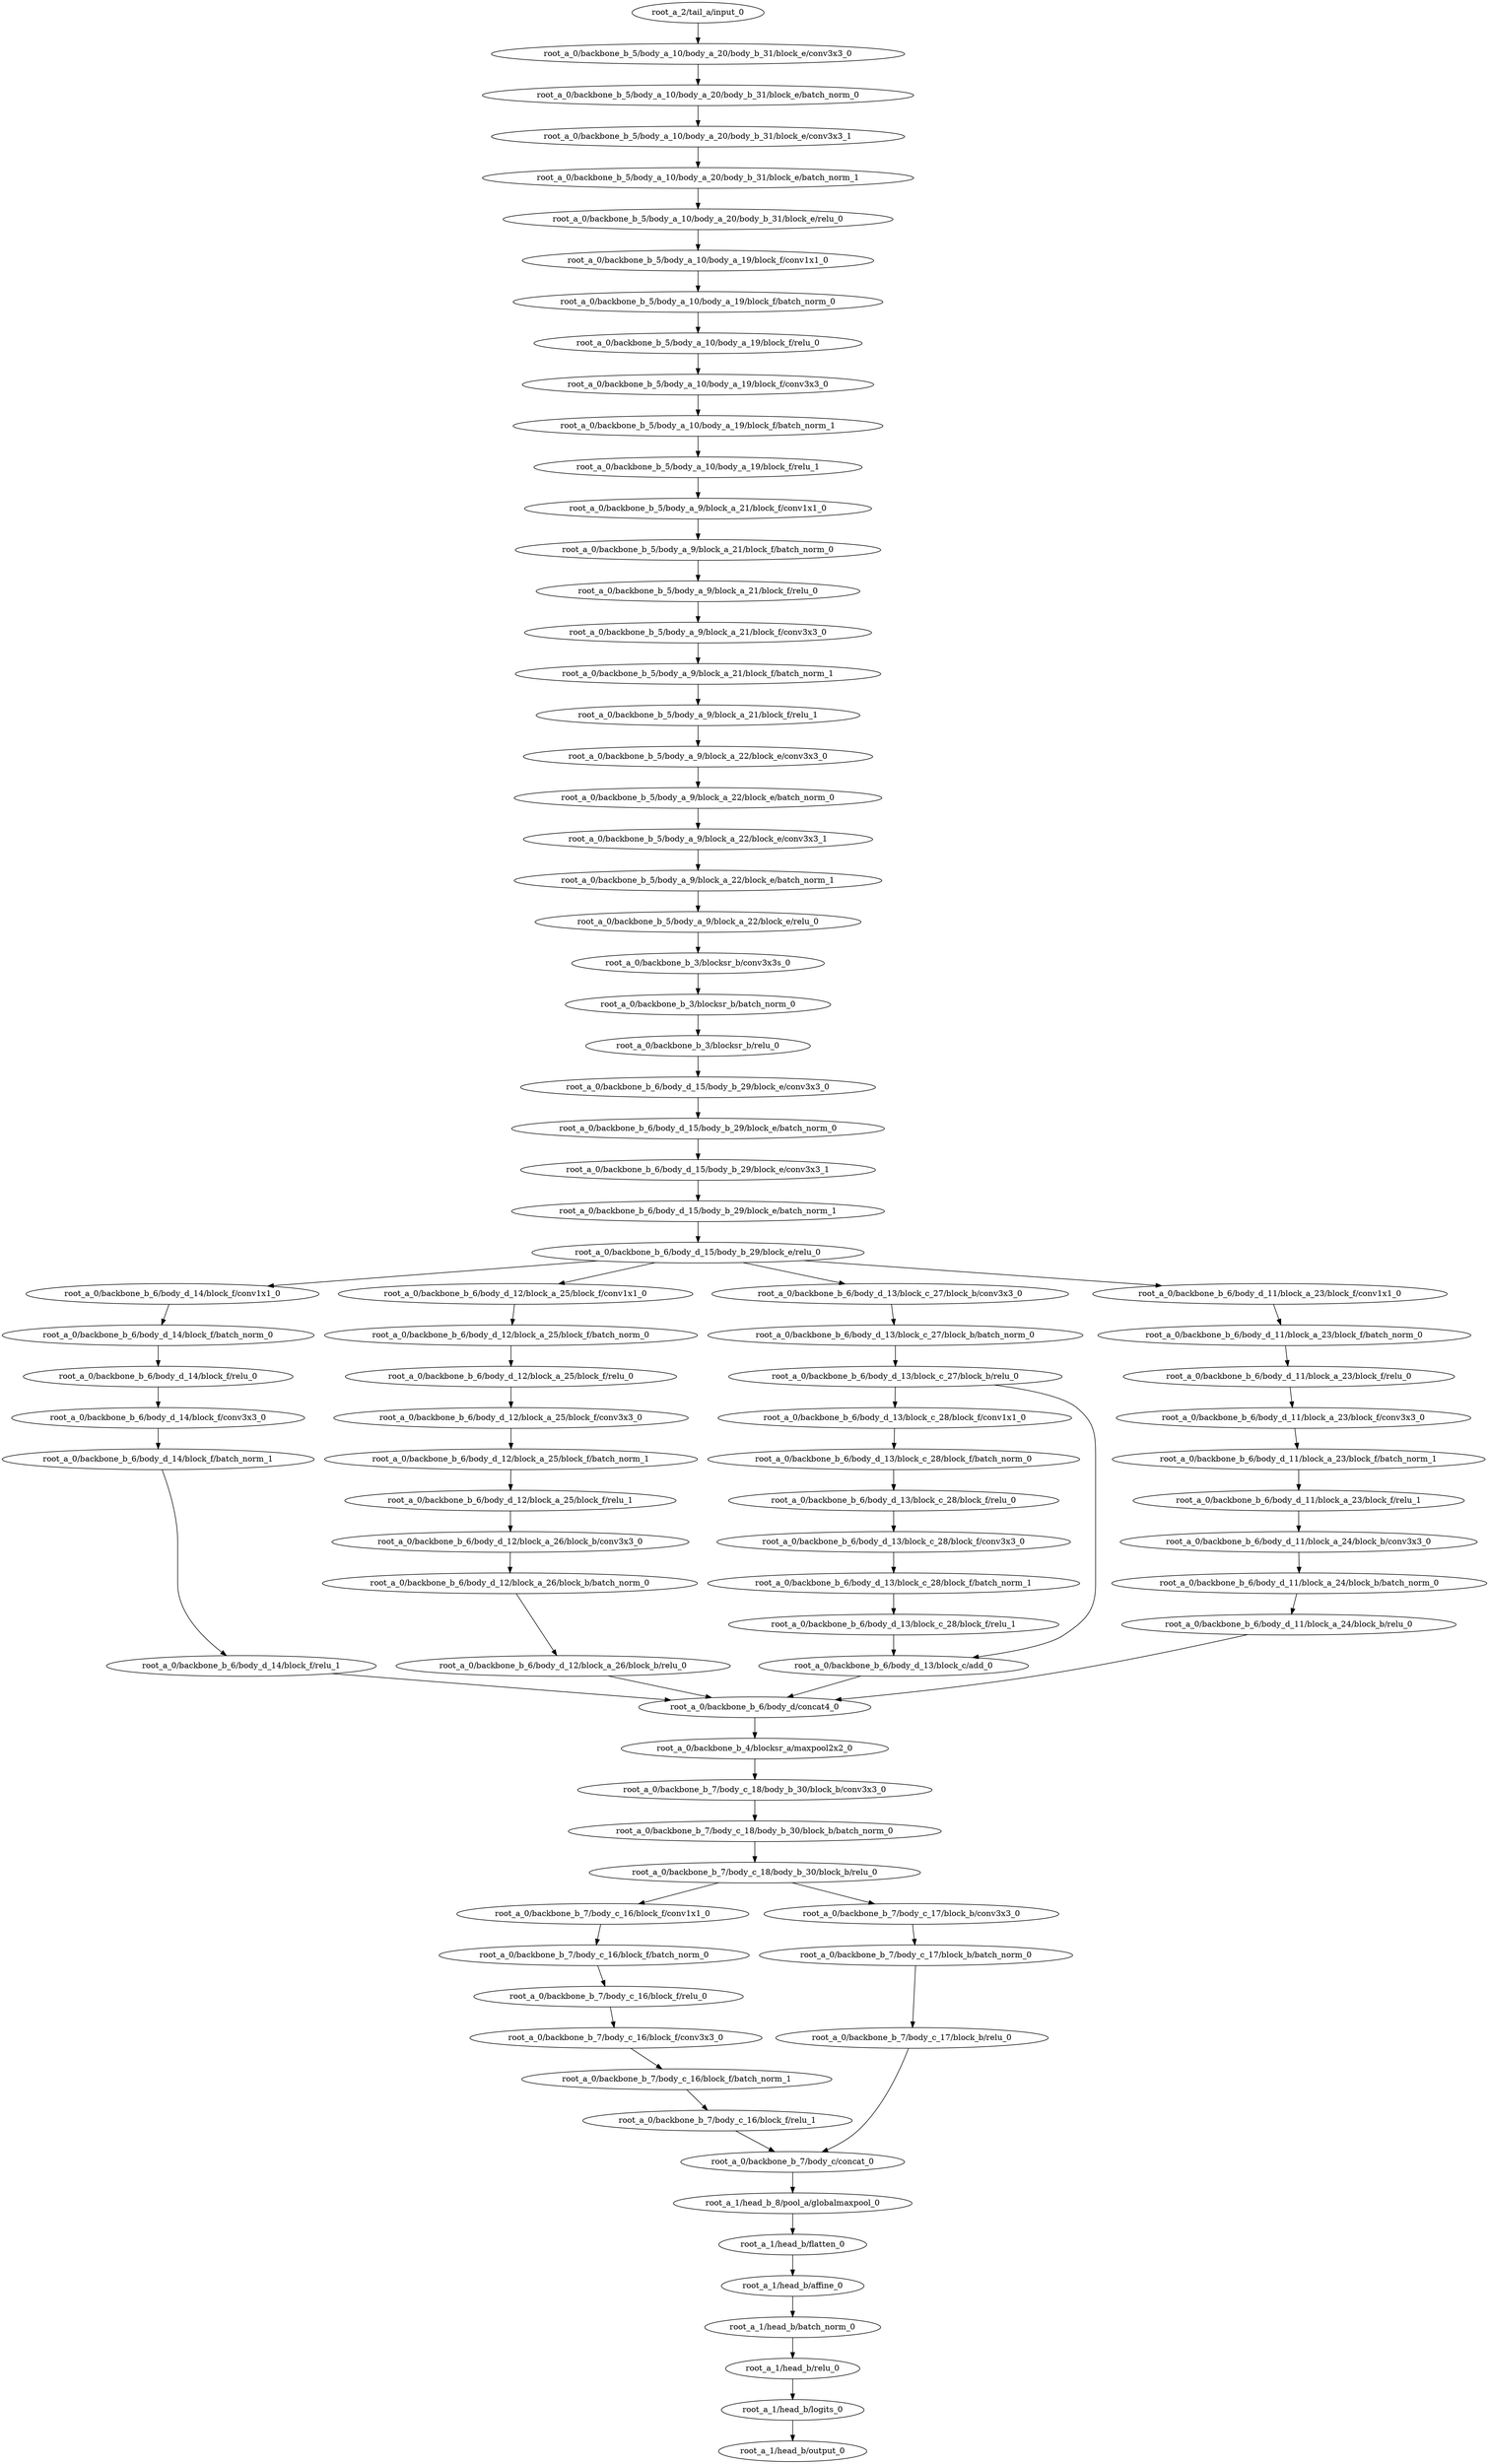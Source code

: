 digraph root_a {
	"root_a_2/tail_a/input_0"
	"root_a_0/backbone_b_5/body_a_10/body_a_20/body_b_31/block_e/conv3x3_0"
	"root_a_0/backbone_b_5/body_a_10/body_a_20/body_b_31/block_e/batch_norm_0"
	"root_a_0/backbone_b_5/body_a_10/body_a_20/body_b_31/block_e/conv3x3_1"
	"root_a_0/backbone_b_5/body_a_10/body_a_20/body_b_31/block_e/batch_norm_1"
	"root_a_0/backbone_b_5/body_a_10/body_a_20/body_b_31/block_e/relu_0"
	"root_a_0/backbone_b_5/body_a_10/body_a_19/block_f/conv1x1_0"
	"root_a_0/backbone_b_5/body_a_10/body_a_19/block_f/batch_norm_0"
	"root_a_0/backbone_b_5/body_a_10/body_a_19/block_f/relu_0"
	"root_a_0/backbone_b_5/body_a_10/body_a_19/block_f/conv3x3_0"
	"root_a_0/backbone_b_5/body_a_10/body_a_19/block_f/batch_norm_1"
	"root_a_0/backbone_b_5/body_a_10/body_a_19/block_f/relu_1"
	"root_a_0/backbone_b_5/body_a_9/block_a_21/block_f/conv1x1_0"
	"root_a_0/backbone_b_5/body_a_9/block_a_21/block_f/batch_norm_0"
	"root_a_0/backbone_b_5/body_a_9/block_a_21/block_f/relu_0"
	"root_a_0/backbone_b_5/body_a_9/block_a_21/block_f/conv3x3_0"
	"root_a_0/backbone_b_5/body_a_9/block_a_21/block_f/batch_norm_1"
	"root_a_0/backbone_b_5/body_a_9/block_a_21/block_f/relu_1"
	"root_a_0/backbone_b_5/body_a_9/block_a_22/block_e/conv3x3_0"
	"root_a_0/backbone_b_5/body_a_9/block_a_22/block_e/batch_norm_0"
	"root_a_0/backbone_b_5/body_a_9/block_a_22/block_e/conv3x3_1"
	"root_a_0/backbone_b_5/body_a_9/block_a_22/block_e/batch_norm_1"
	"root_a_0/backbone_b_5/body_a_9/block_a_22/block_e/relu_0"
	"root_a_0/backbone_b_3/blocksr_b/conv3x3s_0"
	"root_a_0/backbone_b_3/blocksr_b/batch_norm_0"
	"root_a_0/backbone_b_3/blocksr_b/relu_0"
	"root_a_0/backbone_b_6/body_d_15/body_b_29/block_e/conv3x3_0"
	"root_a_0/backbone_b_6/body_d_15/body_b_29/block_e/batch_norm_0"
	"root_a_0/backbone_b_6/body_d_15/body_b_29/block_e/conv3x3_1"
	"root_a_0/backbone_b_6/body_d_15/body_b_29/block_e/batch_norm_1"
	"root_a_0/backbone_b_6/body_d_15/body_b_29/block_e/relu_0"
	"root_a_0/backbone_b_6/body_d_14/block_f/conv1x1_0"
	"root_a_0/backbone_b_6/body_d_14/block_f/batch_norm_0"
	"root_a_0/backbone_b_6/body_d_14/block_f/relu_0"
	"root_a_0/backbone_b_6/body_d_14/block_f/conv3x3_0"
	"root_a_0/backbone_b_6/body_d_14/block_f/batch_norm_1"
	"root_a_0/backbone_b_6/body_d_14/block_f/relu_1"
	"root_a_0/backbone_b_6/body_d_12/block_a_25/block_f/conv1x1_0"
	"root_a_0/backbone_b_6/body_d_12/block_a_25/block_f/batch_norm_0"
	"root_a_0/backbone_b_6/body_d_12/block_a_25/block_f/relu_0"
	"root_a_0/backbone_b_6/body_d_12/block_a_25/block_f/conv3x3_0"
	"root_a_0/backbone_b_6/body_d_12/block_a_25/block_f/batch_norm_1"
	"root_a_0/backbone_b_6/body_d_12/block_a_25/block_f/relu_1"
	"root_a_0/backbone_b_6/body_d_12/block_a_26/block_b/conv3x3_0"
	"root_a_0/backbone_b_6/body_d_12/block_a_26/block_b/batch_norm_0"
	"root_a_0/backbone_b_6/body_d_12/block_a_26/block_b/relu_0"
	"root_a_0/backbone_b_6/body_d_13/block_c_27/block_b/conv3x3_0"
	"root_a_0/backbone_b_6/body_d_13/block_c_27/block_b/batch_norm_0"
	"root_a_0/backbone_b_6/body_d_13/block_c_27/block_b/relu_0"
	"root_a_0/backbone_b_6/body_d_13/block_c_28/block_f/conv1x1_0"
	"root_a_0/backbone_b_6/body_d_13/block_c_28/block_f/batch_norm_0"
	"root_a_0/backbone_b_6/body_d_13/block_c_28/block_f/relu_0"
	"root_a_0/backbone_b_6/body_d_13/block_c_28/block_f/conv3x3_0"
	"root_a_0/backbone_b_6/body_d_13/block_c_28/block_f/batch_norm_1"
	"root_a_0/backbone_b_6/body_d_13/block_c_28/block_f/relu_1"
	"root_a_0/backbone_b_6/body_d_13/block_c/add_0"
	"root_a_0/backbone_b_6/body_d_11/block_a_23/block_f/conv1x1_0"
	"root_a_0/backbone_b_6/body_d_11/block_a_23/block_f/batch_norm_0"
	"root_a_0/backbone_b_6/body_d_11/block_a_23/block_f/relu_0"
	"root_a_0/backbone_b_6/body_d_11/block_a_23/block_f/conv3x3_0"
	"root_a_0/backbone_b_6/body_d_11/block_a_23/block_f/batch_norm_1"
	"root_a_0/backbone_b_6/body_d_11/block_a_23/block_f/relu_1"
	"root_a_0/backbone_b_6/body_d_11/block_a_24/block_b/conv3x3_0"
	"root_a_0/backbone_b_6/body_d_11/block_a_24/block_b/batch_norm_0"
	"root_a_0/backbone_b_6/body_d_11/block_a_24/block_b/relu_0"
	"root_a_0/backbone_b_6/body_d/concat4_0"
	"root_a_0/backbone_b_4/blocksr_a/maxpool2x2_0"
	"root_a_0/backbone_b_7/body_c_18/body_b_30/block_b/conv3x3_0"
	"root_a_0/backbone_b_7/body_c_18/body_b_30/block_b/batch_norm_0"
	"root_a_0/backbone_b_7/body_c_18/body_b_30/block_b/relu_0"
	"root_a_0/backbone_b_7/body_c_16/block_f/conv1x1_0"
	"root_a_0/backbone_b_7/body_c_16/block_f/batch_norm_0"
	"root_a_0/backbone_b_7/body_c_16/block_f/relu_0"
	"root_a_0/backbone_b_7/body_c_16/block_f/conv3x3_0"
	"root_a_0/backbone_b_7/body_c_16/block_f/batch_norm_1"
	"root_a_0/backbone_b_7/body_c_16/block_f/relu_1"
	"root_a_0/backbone_b_7/body_c_17/block_b/conv3x3_0"
	"root_a_0/backbone_b_7/body_c_17/block_b/batch_norm_0"
	"root_a_0/backbone_b_7/body_c_17/block_b/relu_0"
	"root_a_0/backbone_b_7/body_c/concat_0"
	"root_a_1/head_b_8/pool_a/globalmaxpool_0"
	"root_a_1/head_b/flatten_0"
	"root_a_1/head_b/affine_0"
	"root_a_1/head_b/batch_norm_0"
	"root_a_1/head_b/relu_0"
	"root_a_1/head_b/logits_0"
	"root_a_1/head_b/output_0"

	"root_a_2/tail_a/input_0" -> "root_a_0/backbone_b_5/body_a_10/body_a_20/body_b_31/block_e/conv3x3_0"
	"root_a_0/backbone_b_5/body_a_10/body_a_20/body_b_31/block_e/conv3x3_0" -> "root_a_0/backbone_b_5/body_a_10/body_a_20/body_b_31/block_e/batch_norm_0"
	"root_a_0/backbone_b_5/body_a_10/body_a_20/body_b_31/block_e/batch_norm_0" -> "root_a_0/backbone_b_5/body_a_10/body_a_20/body_b_31/block_e/conv3x3_1"
	"root_a_0/backbone_b_5/body_a_10/body_a_20/body_b_31/block_e/conv3x3_1" -> "root_a_0/backbone_b_5/body_a_10/body_a_20/body_b_31/block_e/batch_norm_1"
	"root_a_0/backbone_b_5/body_a_10/body_a_20/body_b_31/block_e/batch_norm_1" -> "root_a_0/backbone_b_5/body_a_10/body_a_20/body_b_31/block_e/relu_0"
	"root_a_0/backbone_b_5/body_a_10/body_a_20/body_b_31/block_e/relu_0" -> "root_a_0/backbone_b_5/body_a_10/body_a_19/block_f/conv1x1_0"
	"root_a_0/backbone_b_5/body_a_10/body_a_19/block_f/conv1x1_0" -> "root_a_0/backbone_b_5/body_a_10/body_a_19/block_f/batch_norm_0"
	"root_a_0/backbone_b_5/body_a_10/body_a_19/block_f/batch_norm_0" -> "root_a_0/backbone_b_5/body_a_10/body_a_19/block_f/relu_0"
	"root_a_0/backbone_b_5/body_a_10/body_a_19/block_f/relu_0" -> "root_a_0/backbone_b_5/body_a_10/body_a_19/block_f/conv3x3_0"
	"root_a_0/backbone_b_5/body_a_10/body_a_19/block_f/conv3x3_0" -> "root_a_0/backbone_b_5/body_a_10/body_a_19/block_f/batch_norm_1"
	"root_a_0/backbone_b_5/body_a_10/body_a_19/block_f/batch_norm_1" -> "root_a_0/backbone_b_5/body_a_10/body_a_19/block_f/relu_1"
	"root_a_0/backbone_b_5/body_a_10/body_a_19/block_f/relu_1" -> "root_a_0/backbone_b_5/body_a_9/block_a_21/block_f/conv1x1_0"
	"root_a_0/backbone_b_5/body_a_9/block_a_21/block_f/conv1x1_0" -> "root_a_0/backbone_b_5/body_a_9/block_a_21/block_f/batch_norm_0"
	"root_a_0/backbone_b_5/body_a_9/block_a_21/block_f/batch_norm_0" -> "root_a_0/backbone_b_5/body_a_9/block_a_21/block_f/relu_0"
	"root_a_0/backbone_b_5/body_a_9/block_a_21/block_f/relu_0" -> "root_a_0/backbone_b_5/body_a_9/block_a_21/block_f/conv3x3_0"
	"root_a_0/backbone_b_5/body_a_9/block_a_21/block_f/conv3x3_0" -> "root_a_0/backbone_b_5/body_a_9/block_a_21/block_f/batch_norm_1"
	"root_a_0/backbone_b_5/body_a_9/block_a_21/block_f/batch_norm_1" -> "root_a_0/backbone_b_5/body_a_9/block_a_21/block_f/relu_1"
	"root_a_0/backbone_b_5/body_a_9/block_a_21/block_f/relu_1" -> "root_a_0/backbone_b_5/body_a_9/block_a_22/block_e/conv3x3_0"
	"root_a_0/backbone_b_5/body_a_9/block_a_22/block_e/conv3x3_0" -> "root_a_0/backbone_b_5/body_a_9/block_a_22/block_e/batch_norm_0"
	"root_a_0/backbone_b_5/body_a_9/block_a_22/block_e/batch_norm_0" -> "root_a_0/backbone_b_5/body_a_9/block_a_22/block_e/conv3x3_1"
	"root_a_0/backbone_b_5/body_a_9/block_a_22/block_e/conv3x3_1" -> "root_a_0/backbone_b_5/body_a_9/block_a_22/block_e/batch_norm_1"
	"root_a_0/backbone_b_5/body_a_9/block_a_22/block_e/batch_norm_1" -> "root_a_0/backbone_b_5/body_a_9/block_a_22/block_e/relu_0"
	"root_a_0/backbone_b_5/body_a_9/block_a_22/block_e/relu_0" -> "root_a_0/backbone_b_3/blocksr_b/conv3x3s_0"
	"root_a_0/backbone_b_3/blocksr_b/conv3x3s_0" -> "root_a_0/backbone_b_3/blocksr_b/batch_norm_0"
	"root_a_0/backbone_b_3/blocksr_b/batch_norm_0" -> "root_a_0/backbone_b_3/blocksr_b/relu_0"
	"root_a_0/backbone_b_3/blocksr_b/relu_0" -> "root_a_0/backbone_b_6/body_d_15/body_b_29/block_e/conv3x3_0"
	"root_a_0/backbone_b_6/body_d_15/body_b_29/block_e/conv3x3_0" -> "root_a_0/backbone_b_6/body_d_15/body_b_29/block_e/batch_norm_0"
	"root_a_0/backbone_b_6/body_d_15/body_b_29/block_e/batch_norm_0" -> "root_a_0/backbone_b_6/body_d_15/body_b_29/block_e/conv3x3_1"
	"root_a_0/backbone_b_6/body_d_15/body_b_29/block_e/conv3x3_1" -> "root_a_0/backbone_b_6/body_d_15/body_b_29/block_e/batch_norm_1"
	"root_a_0/backbone_b_6/body_d_15/body_b_29/block_e/batch_norm_1" -> "root_a_0/backbone_b_6/body_d_15/body_b_29/block_e/relu_0"
	"root_a_0/backbone_b_6/body_d_15/body_b_29/block_e/relu_0" -> "root_a_0/backbone_b_6/body_d_14/block_f/conv1x1_0"
	"root_a_0/backbone_b_6/body_d_14/block_f/conv1x1_0" -> "root_a_0/backbone_b_6/body_d_14/block_f/batch_norm_0"
	"root_a_0/backbone_b_6/body_d_14/block_f/batch_norm_0" -> "root_a_0/backbone_b_6/body_d_14/block_f/relu_0"
	"root_a_0/backbone_b_6/body_d_14/block_f/relu_0" -> "root_a_0/backbone_b_6/body_d_14/block_f/conv3x3_0"
	"root_a_0/backbone_b_6/body_d_14/block_f/conv3x3_0" -> "root_a_0/backbone_b_6/body_d_14/block_f/batch_norm_1"
	"root_a_0/backbone_b_6/body_d_14/block_f/batch_norm_1" -> "root_a_0/backbone_b_6/body_d_14/block_f/relu_1"
	"root_a_0/backbone_b_6/body_d_15/body_b_29/block_e/relu_0" -> "root_a_0/backbone_b_6/body_d_12/block_a_25/block_f/conv1x1_0"
	"root_a_0/backbone_b_6/body_d_12/block_a_25/block_f/conv1x1_0" -> "root_a_0/backbone_b_6/body_d_12/block_a_25/block_f/batch_norm_0"
	"root_a_0/backbone_b_6/body_d_12/block_a_25/block_f/batch_norm_0" -> "root_a_0/backbone_b_6/body_d_12/block_a_25/block_f/relu_0"
	"root_a_0/backbone_b_6/body_d_12/block_a_25/block_f/relu_0" -> "root_a_0/backbone_b_6/body_d_12/block_a_25/block_f/conv3x3_0"
	"root_a_0/backbone_b_6/body_d_12/block_a_25/block_f/conv3x3_0" -> "root_a_0/backbone_b_6/body_d_12/block_a_25/block_f/batch_norm_1"
	"root_a_0/backbone_b_6/body_d_12/block_a_25/block_f/batch_norm_1" -> "root_a_0/backbone_b_6/body_d_12/block_a_25/block_f/relu_1"
	"root_a_0/backbone_b_6/body_d_12/block_a_25/block_f/relu_1" -> "root_a_0/backbone_b_6/body_d_12/block_a_26/block_b/conv3x3_0"
	"root_a_0/backbone_b_6/body_d_12/block_a_26/block_b/conv3x3_0" -> "root_a_0/backbone_b_6/body_d_12/block_a_26/block_b/batch_norm_0"
	"root_a_0/backbone_b_6/body_d_12/block_a_26/block_b/batch_norm_0" -> "root_a_0/backbone_b_6/body_d_12/block_a_26/block_b/relu_0"
	"root_a_0/backbone_b_6/body_d_15/body_b_29/block_e/relu_0" -> "root_a_0/backbone_b_6/body_d_13/block_c_27/block_b/conv3x3_0"
	"root_a_0/backbone_b_6/body_d_13/block_c_27/block_b/conv3x3_0" -> "root_a_0/backbone_b_6/body_d_13/block_c_27/block_b/batch_norm_0"
	"root_a_0/backbone_b_6/body_d_13/block_c_27/block_b/batch_norm_0" -> "root_a_0/backbone_b_6/body_d_13/block_c_27/block_b/relu_0"
	"root_a_0/backbone_b_6/body_d_13/block_c_27/block_b/relu_0" -> "root_a_0/backbone_b_6/body_d_13/block_c_28/block_f/conv1x1_0"
	"root_a_0/backbone_b_6/body_d_13/block_c_28/block_f/conv1x1_0" -> "root_a_0/backbone_b_6/body_d_13/block_c_28/block_f/batch_norm_0"
	"root_a_0/backbone_b_6/body_d_13/block_c_28/block_f/batch_norm_0" -> "root_a_0/backbone_b_6/body_d_13/block_c_28/block_f/relu_0"
	"root_a_0/backbone_b_6/body_d_13/block_c_28/block_f/relu_0" -> "root_a_0/backbone_b_6/body_d_13/block_c_28/block_f/conv3x3_0"
	"root_a_0/backbone_b_6/body_d_13/block_c_28/block_f/conv3x3_0" -> "root_a_0/backbone_b_6/body_d_13/block_c_28/block_f/batch_norm_1"
	"root_a_0/backbone_b_6/body_d_13/block_c_28/block_f/batch_norm_1" -> "root_a_0/backbone_b_6/body_d_13/block_c_28/block_f/relu_1"
	"root_a_0/backbone_b_6/body_d_13/block_c_28/block_f/relu_1" -> "root_a_0/backbone_b_6/body_d_13/block_c/add_0"
	"root_a_0/backbone_b_6/body_d_13/block_c_27/block_b/relu_0" -> "root_a_0/backbone_b_6/body_d_13/block_c/add_0"
	"root_a_0/backbone_b_6/body_d_15/body_b_29/block_e/relu_0" -> "root_a_0/backbone_b_6/body_d_11/block_a_23/block_f/conv1x1_0"
	"root_a_0/backbone_b_6/body_d_11/block_a_23/block_f/conv1x1_0" -> "root_a_0/backbone_b_6/body_d_11/block_a_23/block_f/batch_norm_0"
	"root_a_0/backbone_b_6/body_d_11/block_a_23/block_f/batch_norm_0" -> "root_a_0/backbone_b_6/body_d_11/block_a_23/block_f/relu_0"
	"root_a_0/backbone_b_6/body_d_11/block_a_23/block_f/relu_0" -> "root_a_0/backbone_b_6/body_d_11/block_a_23/block_f/conv3x3_0"
	"root_a_0/backbone_b_6/body_d_11/block_a_23/block_f/conv3x3_0" -> "root_a_0/backbone_b_6/body_d_11/block_a_23/block_f/batch_norm_1"
	"root_a_0/backbone_b_6/body_d_11/block_a_23/block_f/batch_norm_1" -> "root_a_0/backbone_b_6/body_d_11/block_a_23/block_f/relu_1"
	"root_a_0/backbone_b_6/body_d_11/block_a_23/block_f/relu_1" -> "root_a_0/backbone_b_6/body_d_11/block_a_24/block_b/conv3x3_0"
	"root_a_0/backbone_b_6/body_d_11/block_a_24/block_b/conv3x3_0" -> "root_a_0/backbone_b_6/body_d_11/block_a_24/block_b/batch_norm_0"
	"root_a_0/backbone_b_6/body_d_11/block_a_24/block_b/batch_norm_0" -> "root_a_0/backbone_b_6/body_d_11/block_a_24/block_b/relu_0"
	"root_a_0/backbone_b_6/body_d_14/block_f/relu_1" -> "root_a_0/backbone_b_6/body_d/concat4_0"
	"root_a_0/backbone_b_6/body_d_12/block_a_26/block_b/relu_0" -> "root_a_0/backbone_b_6/body_d/concat4_0"
	"root_a_0/backbone_b_6/body_d_13/block_c/add_0" -> "root_a_0/backbone_b_6/body_d/concat4_0"
	"root_a_0/backbone_b_6/body_d_11/block_a_24/block_b/relu_0" -> "root_a_0/backbone_b_6/body_d/concat4_0"
	"root_a_0/backbone_b_6/body_d/concat4_0" -> "root_a_0/backbone_b_4/blocksr_a/maxpool2x2_0"
	"root_a_0/backbone_b_4/blocksr_a/maxpool2x2_0" -> "root_a_0/backbone_b_7/body_c_18/body_b_30/block_b/conv3x3_0"
	"root_a_0/backbone_b_7/body_c_18/body_b_30/block_b/conv3x3_0" -> "root_a_0/backbone_b_7/body_c_18/body_b_30/block_b/batch_norm_0"
	"root_a_0/backbone_b_7/body_c_18/body_b_30/block_b/batch_norm_0" -> "root_a_0/backbone_b_7/body_c_18/body_b_30/block_b/relu_0"
	"root_a_0/backbone_b_7/body_c_18/body_b_30/block_b/relu_0" -> "root_a_0/backbone_b_7/body_c_16/block_f/conv1x1_0"
	"root_a_0/backbone_b_7/body_c_16/block_f/conv1x1_0" -> "root_a_0/backbone_b_7/body_c_16/block_f/batch_norm_0"
	"root_a_0/backbone_b_7/body_c_16/block_f/batch_norm_0" -> "root_a_0/backbone_b_7/body_c_16/block_f/relu_0"
	"root_a_0/backbone_b_7/body_c_16/block_f/relu_0" -> "root_a_0/backbone_b_7/body_c_16/block_f/conv3x3_0"
	"root_a_0/backbone_b_7/body_c_16/block_f/conv3x3_0" -> "root_a_0/backbone_b_7/body_c_16/block_f/batch_norm_1"
	"root_a_0/backbone_b_7/body_c_16/block_f/batch_norm_1" -> "root_a_0/backbone_b_7/body_c_16/block_f/relu_1"
	"root_a_0/backbone_b_7/body_c_18/body_b_30/block_b/relu_0" -> "root_a_0/backbone_b_7/body_c_17/block_b/conv3x3_0"
	"root_a_0/backbone_b_7/body_c_17/block_b/conv3x3_0" -> "root_a_0/backbone_b_7/body_c_17/block_b/batch_norm_0"
	"root_a_0/backbone_b_7/body_c_17/block_b/batch_norm_0" -> "root_a_0/backbone_b_7/body_c_17/block_b/relu_0"
	"root_a_0/backbone_b_7/body_c_16/block_f/relu_1" -> "root_a_0/backbone_b_7/body_c/concat_0"
	"root_a_0/backbone_b_7/body_c_17/block_b/relu_0" -> "root_a_0/backbone_b_7/body_c/concat_0"
	"root_a_0/backbone_b_7/body_c/concat_0" -> "root_a_1/head_b_8/pool_a/globalmaxpool_0"
	"root_a_1/head_b_8/pool_a/globalmaxpool_0" -> "root_a_1/head_b/flatten_0"
	"root_a_1/head_b/flatten_0" -> "root_a_1/head_b/affine_0"
	"root_a_1/head_b/affine_0" -> "root_a_1/head_b/batch_norm_0"
	"root_a_1/head_b/batch_norm_0" -> "root_a_1/head_b/relu_0"
	"root_a_1/head_b/relu_0" -> "root_a_1/head_b/logits_0"
	"root_a_1/head_b/logits_0" -> "root_a_1/head_b/output_0"

}